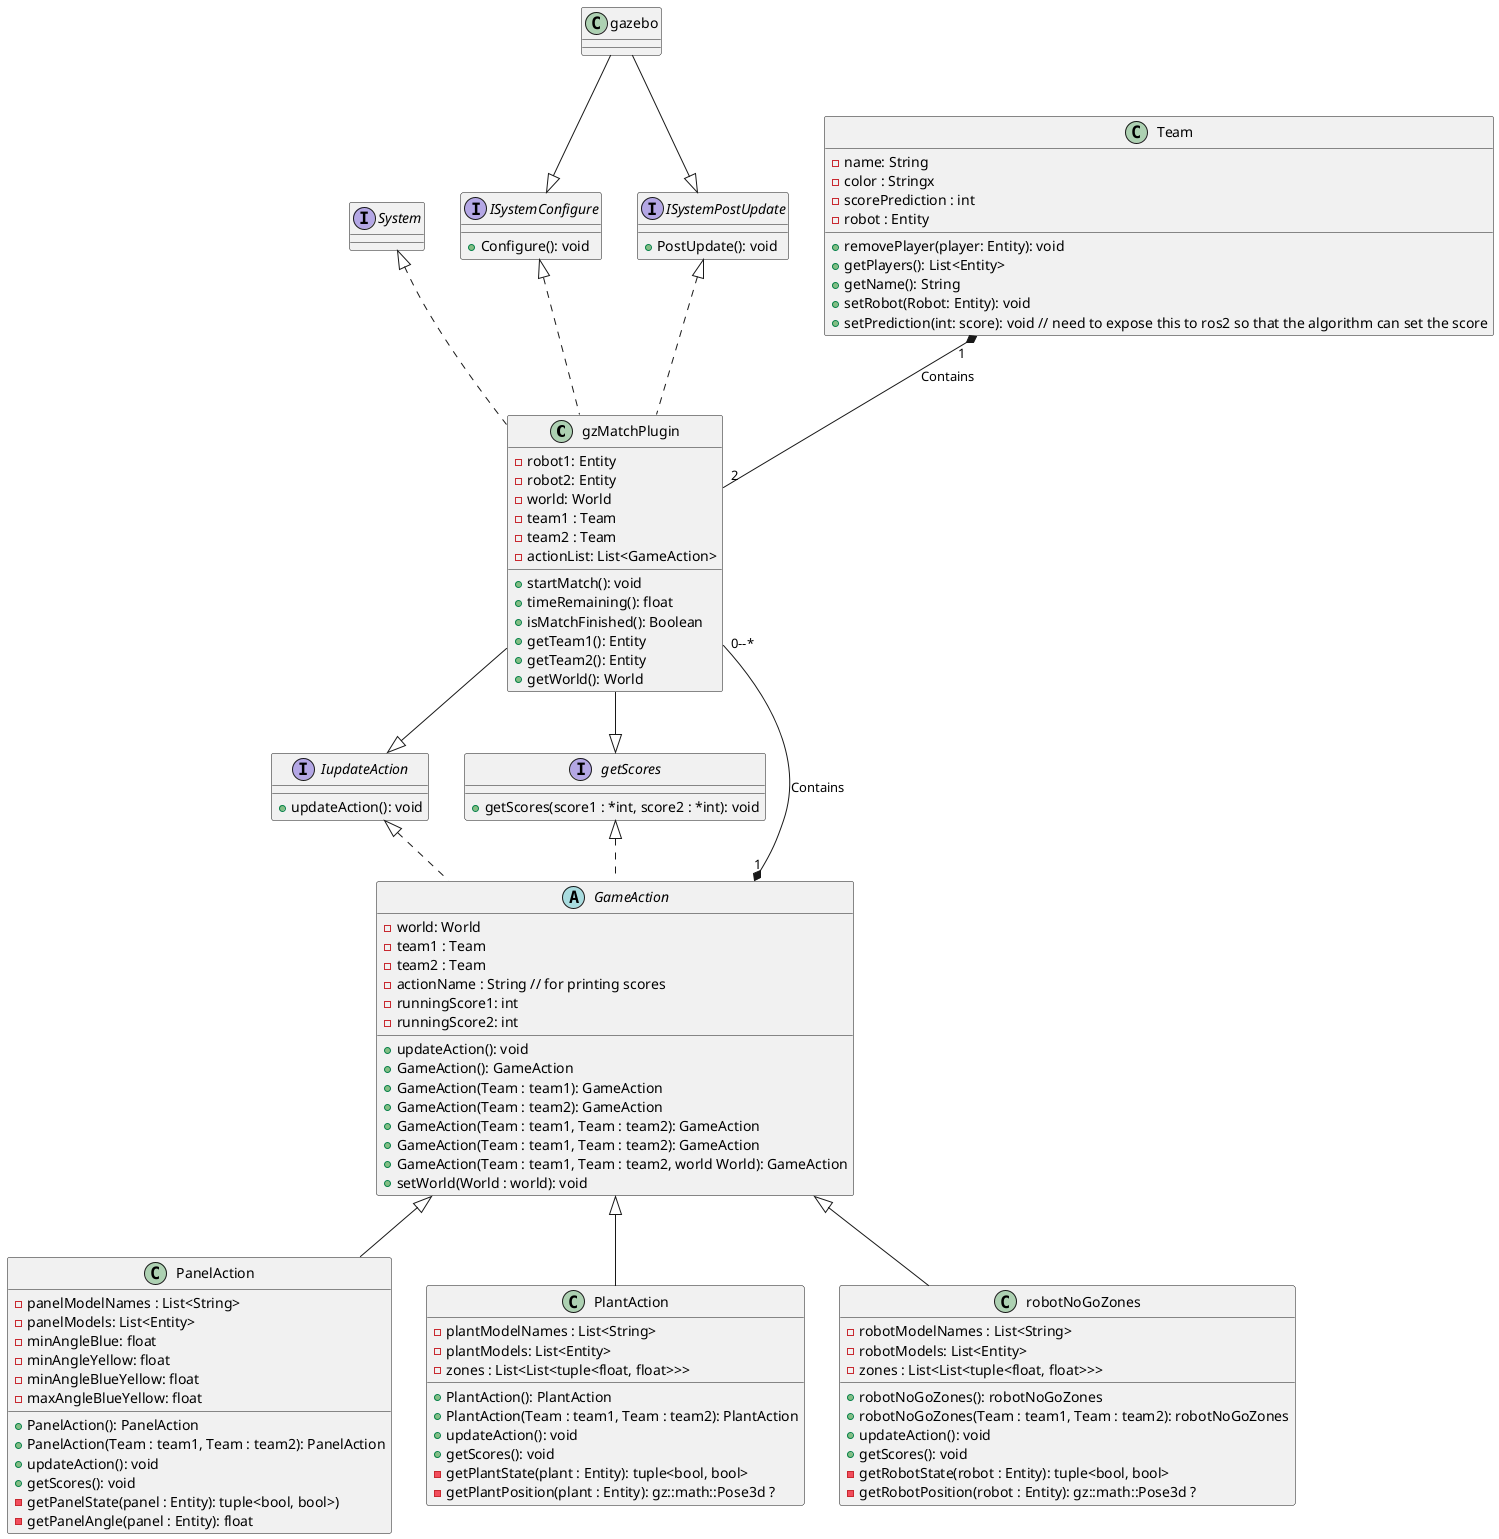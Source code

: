 @startuml

class gzMatchPlugin {
	- robot1: Entity
	- robot2: Entity
	- world: World
	- team1 : Team
	- team2 : Team
	- actionList: List<GameAction> 
	+ startMatch(): void
	+ timeRemaining(): float
	+ isMatchFinished(): Boolean
	+ getTeam1(): Entity
	+ getTeam2(): Entity
	+ getWorld(): World
}

class gzMatchPlugin implements System, ISystemConfigure, ISystemPostUpdate {
}


Interface ISystemConfigure {
	+ Configure(): void
}

Interface ISystemPostUpdate {
	+ PostUpdate(): void
}

class Team{
	- name: String
	- color : Stringx
	- scorePrediction : int
	- robot : Entity
	+ removePlayer(player: Entity): void
	+ getPlayers(): List<Entity>
	+ getName(): String 
	+ setRobot(Robot: Entity): void
	+ setPrediction(int: score): void // need to expose this to ros2 so that the algorithm can set the score
}

Team "1" *-- "2" gzMatchPlugin : Contains

abstract class GameAction implements IupdateAction, getScores{
	- world: World
	- team1 : Team
	- team2 : Team
	- actionName : String // for printing scores
	- runningScore1: int 
	- runningScore2: int 
	+ updateAction(): void
	+ GameAction(): GameAction
	+ GameAction(Team : team1): GameAction
	+ GameAction(Team : team2): GameAction
	+ GameAction(Team : team1, Team : team2): GameAction
	+ GameAction(Team : team1, Team : team2): GameAction
	+ GameAction(Team : team1, Team : team2, world World): GameAction
	+ setWorld(World : world): void
}

interface getScores{
	+ getScores(score1 : *int, score2 : *int): void
}

interface IupdateAction{
	+ updateAction(): void
}

gzMatchPlugin --|> IupdateAction
gzMatchPlugin --|> getScores

GameAction "1" *-- "0--*" gzMatchPlugin : Contains

class gazebo {}

gazebo --|> ISystemPostUpdate
gazebo --|> ISystemConfigure

class PanelAction extends GameAction{
	- panelModelNames : List<String>
	- panelModels: List<Entity>
	- minAngleBlue: float
	- minAngleYellow: float
	- minAngleBlueYellow: float
	- maxAngleBlueYellow: float
	+ PanelAction(): PanelAction
	+ PanelAction(Team : team1, Team : team2): PanelAction
	+ updateAction(): void
	+ getScores(): void
	- getPanelState(panel : Entity): tuple<bool, bool>)
	- getPanelAngle(panel : Entity): float
}

class PlantAction extends GameAction{
	- plantModelNames : List<String>
	- plantModels: List<Entity>
	- zones : List<List<tuple<float, float>>>
	+ PlantAction(): PlantAction
	+ PlantAction(Team : team1, Team : team2): PlantAction
	+ updateAction(): void
	+ getScores(): void
	- getPlantState(plant : Entity): tuple<bool, bool>
	- getPlantPosition(plant : Entity): gz::math::Pose3d ? 
}

class robotNoGoZones extends GameAction{
	- robotModelNames : List<String>
	- robotModels: List<Entity>
	- zones : List<List<tuple<float, float>>>
	+ robotNoGoZones(): robotNoGoZones
	+ robotNoGoZones(Team : team1, Team : team2): robotNoGoZones
	+ updateAction(): void
	+ getScores(): void
	- getRobotState(robot : Entity): tuple<bool, bool>
	- getRobotPosition(robot : Entity): gz::math::Pose3d ? 
}


@enduml